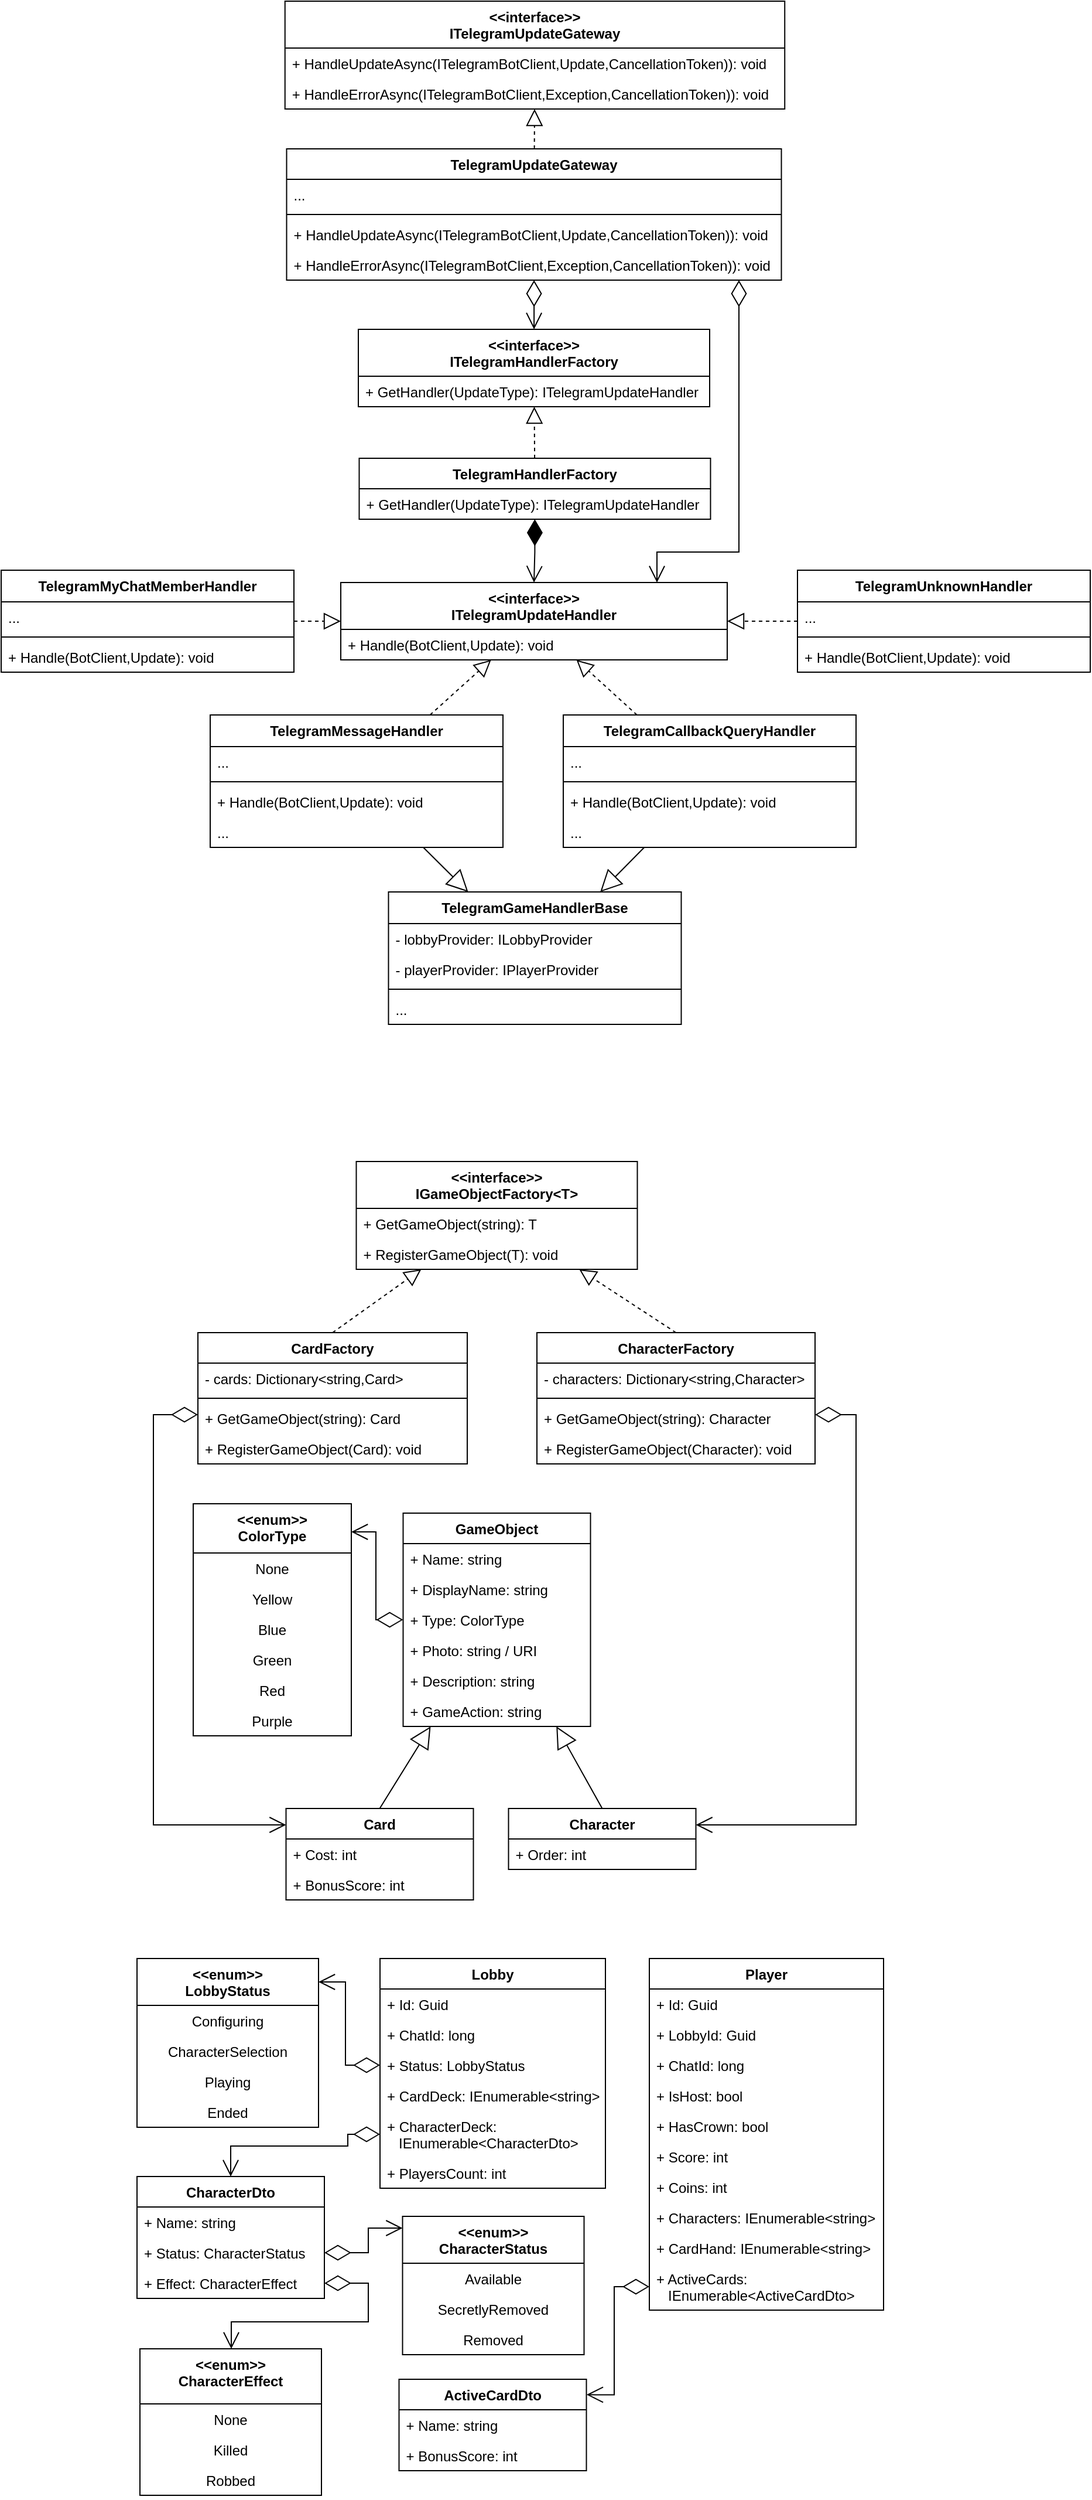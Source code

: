 <mxfile version="16.0.0" type="device"><diagram id="JpxD_rcKWp7z2PnDMBTp" name="Page-1"><mxGraphModel dx="2746" dy="2253" grid="1" gridSize="10" guides="1" tooltips="1" connect="1" arrows="1" fold="1" page="1" pageScale="1" pageWidth="850" pageHeight="1100" math="0" shadow="0"><root><mxCell id="0"/><mxCell id="1" parent="0"/><mxCell id="D_Rorvny7IuKERs86Ul9-80" value="Character" style="swimlane;fontStyle=1;align=center;verticalAlign=top;childLayout=stackLayout;horizontal=1;startSize=26;horizontalStack=0;resizeParent=1;resizeParentMax=0;resizeLast=0;collapsible=1;marginBottom=0;hachureGap=4;pointerEvents=0;" parent="1" vertex="1"><mxGeometry x="423.25" y="472" width="160" height="52" as="geometry"/></mxCell><mxCell id="D_Rorvny7IuKERs86Ul9-84" value="+ Order: int" style="text;strokeColor=none;fillColor=none;align=left;verticalAlign=top;spacingLeft=4;spacingRight=4;overflow=hidden;rotatable=0;points=[[0,0.5],[1,0.5]];portConstraint=eastwest;" parent="D_Rorvny7IuKERs86Ul9-80" vertex="1"><mxGeometry y="26" width="160" height="26" as="geometry"/></mxCell><mxCell id="D_Rorvny7IuKERs86Ul9-99" value="&lt;&lt;enum&gt;&gt;&#10;ColorType" style="swimlane;fontStyle=1;align=center;verticalAlign=top;childLayout=stackLayout;horizontal=1;startSize=42;horizontalStack=0;resizeParent=1;resizeParentMax=0;resizeLast=0;collapsible=1;marginBottom=0;hachureGap=4;pointerEvents=0;labelBackgroundColor=none;fontSize=12;fillColor=none;html=0;" parent="1" vertex="1"><mxGeometry x="154" y="212" width="135" height="198" as="geometry"/></mxCell><mxCell id="D_Rorvny7IuKERs86Ul9-103" value="None" style="text;strokeColor=none;fillColor=none;align=center;verticalAlign=top;spacingLeft=4;spacingRight=4;overflow=hidden;rotatable=0;points=[[0,0.5],[1,0.5]];portConstraint=eastwest;hachureGap=4;pointerEvents=0;labelBackgroundColor=none;fontSize=12;html=0;" parent="D_Rorvny7IuKERs86Ul9-99" vertex="1"><mxGeometry y="42" width="135" height="26" as="geometry"/></mxCell><mxCell id="D_Rorvny7IuKERs86Ul9-104" value="Yellow" style="text;strokeColor=none;fillColor=none;align=center;verticalAlign=top;spacingLeft=4;spacingRight=4;overflow=hidden;rotatable=0;points=[[0,0.5],[1,0.5]];portConstraint=eastwest;hachureGap=4;pointerEvents=0;labelBackgroundColor=none;fontSize=12;html=0;" parent="D_Rorvny7IuKERs86Ul9-99" vertex="1"><mxGeometry y="68" width="135" height="26" as="geometry"/></mxCell><mxCell id="D_Rorvny7IuKERs86Ul9-105" value="Blue" style="text;strokeColor=none;fillColor=none;align=center;verticalAlign=top;spacingLeft=4;spacingRight=4;overflow=hidden;rotatable=0;points=[[0,0.5],[1,0.5]];portConstraint=eastwest;hachureGap=4;pointerEvents=0;labelBackgroundColor=none;fontSize=12;html=0;" parent="D_Rorvny7IuKERs86Ul9-99" vertex="1"><mxGeometry y="94" width="135" height="26" as="geometry"/></mxCell><mxCell id="D_Rorvny7IuKERs86Ul9-106" value="Green" style="text;strokeColor=none;fillColor=none;align=center;verticalAlign=top;spacingLeft=4;spacingRight=4;overflow=hidden;rotatable=0;points=[[0,0.5],[1,0.5]];portConstraint=eastwest;hachureGap=4;pointerEvents=0;labelBackgroundColor=none;fontSize=12;html=0;" parent="D_Rorvny7IuKERs86Ul9-99" vertex="1"><mxGeometry y="120" width="135" height="26" as="geometry"/></mxCell><mxCell id="D_Rorvny7IuKERs86Ul9-107" value="Red" style="text;strokeColor=none;fillColor=none;align=center;verticalAlign=top;spacingLeft=4;spacingRight=4;overflow=hidden;rotatable=0;points=[[0,0.5],[1,0.5]];portConstraint=eastwest;hachureGap=4;pointerEvents=0;labelBackgroundColor=none;fontSize=12;html=0;" parent="D_Rorvny7IuKERs86Ul9-99" vertex="1"><mxGeometry y="146" width="135" height="26" as="geometry"/></mxCell><mxCell id="D_Rorvny7IuKERs86Ul9-108" value="Purple" style="text;strokeColor=none;fillColor=none;align=center;verticalAlign=top;spacingLeft=4;spacingRight=4;overflow=hidden;rotatable=0;points=[[0,0.5],[1,0.5]];portConstraint=eastwest;hachureGap=4;pointerEvents=0;labelBackgroundColor=none;fontSize=12;html=0;" parent="D_Rorvny7IuKERs86Ul9-99" vertex="1"><mxGeometry y="172" width="135" height="26" as="geometry"/></mxCell><mxCell id="D_Rorvny7IuKERs86Ul9-20" value="GameObject" style="swimlane;fontStyle=1;align=center;verticalAlign=top;childLayout=stackLayout;horizontal=1;startSize=26;horizontalStack=0;resizeParent=1;resizeParentMax=0;resizeLast=0;collapsible=1;marginBottom=0;hachureGap=4;pointerEvents=0;" parent="1" vertex="1"><mxGeometry x="333.25" y="220" width="160" height="182" as="geometry"/></mxCell><mxCell id="qL04WNLX8uc5PbZ2iO6--1" value="+ Name: string" style="text;strokeColor=none;fillColor=none;align=left;verticalAlign=top;spacingLeft=4;spacingRight=4;overflow=hidden;rotatable=0;points=[[0,0.5],[1,0.5]];portConstraint=eastwest;" parent="D_Rorvny7IuKERs86Ul9-20" vertex="1"><mxGeometry y="26" width="160" height="26" as="geometry"/></mxCell><mxCell id="D_Rorvny7IuKERs86Ul9-21" value="+ DisplayName: string" style="text;strokeColor=none;fillColor=none;align=left;verticalAlign=top;spacingLeft=4;spacingRight=4;overflow=hidden;rotatable=0;points=[[0,0.5],[1,0.5]];portConstraint=eastwest;" parent="D_Rorvny7IuKERs86Ul9-20" vertex="1"><mxGeometry y="52" width="160" height="26" as="geometry"/></mxCell><mxCell id="D_Rorvny7IuKERs86Ul9-66" value="+ Type: ColorType" style="text;strokeColor=none;fillColor=none;align=left;verticalAlign=top;spacingLeft=4;spacingRight=4;overflow=hidden;rotatable=0;points=[[0,0.5],[1,0.5]];portConstraint=eastwest;" parent="D_Rorvny7IuKERs86Ul9-20" vertex="1"><mxGeometry y="78" width="160" height="26" as="geometry"/></mxCell><mxCell id="D_Rorvny7IuKERs86Ul9-67" value="+ Photo: string / URI" style="text;strokeColor=none;fillColor=none;align=left;verticalAlign=top;spacingLeft=4;spacingRight=4;overflow=hidden;rotatable=0;points=[[0,0.5],[1,0.5]];portConstraint=eastwest;" parent="D_Rorvny7IuKERs86Ul9-20" vertex="1"><mxGeometry y="104" width="160" height="26" as="geometry"/></mxCell><mxCell id="D_Rorvny7IuKERs86Ul9-78" value="+ Description: string" style="text;strokeColor=none;fillColor=none;align=left;verticalAlign=top;spacingLeft=4;spacingRight=4;overflow=hidden;rotatable=0;points=[[0,0.5],[1,0.5]];portConstraint=eastwest;" parent="D_Rorvny7IuKERs86Ul9-20" vertex="1"><mxGeometry y="130" width="160" height="26" as="geometry"/></mxCell><mxCell id="D_Rorvny7IuKERs86Ul9-76" value="+ GameAction: string" style="text;strokeColor=none;fillColor=none;align=left;verticalAlign=top;spacingLeft=4;spacingRight=4;overflow=hidden;rotatable=0;points=[[0,0.5],[1,0.5]];portConstraint=eastwest;" parent="D_Rorvny7IuKERs86Ul9-20" vertex="1"><mxGeometry y="156" width="160" height="26" as="geometry"/></mxCell><mxCell id="qL04WNLX8uc5PbZ2iO6--12" value="ActiveCardDto" style="swimlane;fontStyle=1;align=center;verticalAlign=top;childLayout=stackLayout;horizontal=1;startSize=26;horizontalStack=0;resizeParent=1;resizeParentMax=0;resizeLast=0;collapsible=1;marginBottom=0;" parent="1" vertex="1"><mxGeometry x="329.75" y="959" width="160" height="78" as="geometry"/></mxCell><mxCell id="qL04WNLX8uc5PbZ2iO6--13" value="+ Name: string" style="text;strokeColor=none;fillColor=none;align=left;verticalAlign=top;spacingLeft=4;spacingRight=4;overflow=hidden;rotatable=0;points=[[0,0.5],[1,0.5]];portConstraint=eastwest;" parent="qL04WNLX8uc5PbZ2iO6--12" vertex="1"><mxGeometry y="26" width="160" height="26" as="geometry"/></mxCell><mxCell id="qL04WNLX8uc5PbZ2iO6--19" value="+ BonusScore: int" style="text;strokeColor=none;fillColor=none;align=left;verticalAlign=top;spacingLeft=4;spacingRight=4;overflow=hidden;rotatable=0;points=[[0,0.5],[1,0.5]];portConstraint=eastwest;" parent="qL04WNLX8uc5PbZ2iO6--12" vertex="1"><mxGeometry y="52" width="160" height="26" as="geometry"/></mxCell><mxCell id="qL04WNLX8uc5PbZ2iO6--20" value="CharacterDto" style="swimlane;fontStyle=1;align=center;verticalAlign=top;childLayout=stackLayout;horizontal=1;startSize=26;horizontalStack=0;resizeParent=1;resizeParentMax=0;resizeLast=0;collapsible=1;marginBottom=0;" parent="1" vertex="1"><mxGeometry x="106" y="786" width="160" height="104" as="geometry"/></mxCell><mxCell id="qL04WNLX8uc5PbZ2iO6--21" value="+ Name: string" style="text;strokeColor=none;fillColor=none;align=left;verticalAlign=top;spacingLeft=4;spacingRight=4;overflow=hidden;rotatable=0;points=[[0,0.5],[1,0.5]];portConstraint=eastwest;" parent="qL04WNLX8uc5PbZ2iO6--20" vertex="1"><mxGeometry y="26" width="160" height="26" as="geometry"/></mxCell><mxCell id="qL04WNLX8uc5PbZ2iO6--22" value="+ Status: CharacterStatus" style="text;strokeColor=none;fillColor=none;align=left;verticalAlign=top;spacingLeft=4;spacingRight=4;overflow=hidden;rotatable=0;points=[[0,0.5],[1,0.5]];portConstraint=eastwest;" parent="qL04WNLX8uc5PbZ2iO6--20" vertex="1"><mxGeometry y="52" width="160" height="26" as="geometry"/></mxCell><mxCell id="qL04WNLX8uc5PbZ2iO6--31" value="+ Effect: CharacterEffect" style="text;strokeColor=none;fillColor=none;align=left;verticalAlign=top;spacingLeft=4;spacingRight=4;overflow=hidden;rotatable=0;points=[[0,0.5],[1,0.5]];portConstraint=eastwest;" parent="qL04WNLX8uc5PbZ2iO6--20" vertex="1"><mxGeometry y="78" width="160" height="26" as="geometry"/></mxCell><mxCell id="qL04WNLX8uc5PbZ2iO6--23" value="&lt;&lt;enum&gt;&gt;&#10;CharacterStatus" style="swimlane;fontStyle=1;align=center;verticalAlign=top;childLayout=stackLayout;horizontal=1;startSize=40;horizontalStack=0;resizeParent=1;resizeParentMax=0;resizeLast=0;collapsible=1;marginBottom=0;hachureGap=4;pointerEvents=0;labelBackgroundColor=none;fontSize=12;fillColor=none;html=0;" parent="1" vertex="1"><mxGeometry x="332.75" y="820" width="155" height="118" as="geometry"/></mxCell><mxCell id="qL04WNLX8uc5PbZ2iO6--24" value="Available" style="text;strokeColor=none;fillColor=none;align=center;verticalAlign=top;spacingLeft=4;spacingRight=4;overflow=hidden;rotatable=0;points=[[0,0.5],[1,0.5]];portConstraint=eastwest;hachureGap=4;pointerEvents=0;labelBackgroundColor=none;fontSize=12;html=0;" parent="qL04WNLX8uc5PbZ2iO6--23" vertex="1"><mxGeometry y="40" width="155" height="26" as="geometry"/></mxCell><mxCell id="qL04WNLX8uc5PbZ2iO6--25" value="SecretlyRemoved" style="text;strokeColor=none;fillColor=none;align=center;verticalAlign=top;spacingLeft=4;spacingRight=4;overflow=hidden;rotatable=0;points=[[0,0.5],[1,0.5]];portConstraint=eastwest;hachureGap=4;pointerEvents=0;labelBackgroundColor=none;fontSize=12;html=0;" parent="qL04WNLX8uc5PbZ2iO6--23" vertex="1"><mxGeometry y="66" width="155" height="26" as="geometry"/></mxCell><mxCell id="qL04WNLX8uc5PbZ2iO6--27" value="Removed" style="text;strokeColor=none;fillColor=none;align=center;verticalAlign=top;spacingLeft=4;spacingRight=4;overflow=hidden;rotatable=0;points=[[0,0.5],[1,0.5]];portConstraint=eastwest;hachureGap=4;pointerEvents=0;labelBackgroundColor=none;fontSize=12;html=0;" parent="qL04WNLX8uc5PbZ2iO6--23" vertex="1"><mxGeometry y="92" width="155" height="26" as="geometry"/></mxCell><mxCell id="qL04WNLX8uc5PbZ2iO6--32" value="&lt;&lt;enum&gt;&gt;&#10;CharacterEffect" style="swimlane;fontStyle=1;align=center;verticalAlign=top;childLayout=stackLayout;horizontal=1;startSize=47;horizontalStack=0;resizeParent=1;resizeParentMax=0;resizeLast=0;collapsible=1;marginBottom=0;hachureGap=4;pointerEvents=0;labelBackgroundColor=none;fontSize=12;fillColor=none;html=0;" parent="1" vertex="1"><mxGeometry x="108.5" y="933" width="155" height="125" as="geometry"/></mxCell><mxCell id="qL04WNLX8uc5PbZ2iO6--33" value="None" style="text;strokeColor=none;fillColor=none;align=center;verticalAlign=top;spacingLeft=4;spacingRight=4;overflow=hidden;rotatable=0;points=[[0,0.5],[1,0.5]];portConstraint=eastwest;hachureGap=4;pointerEvents=0;labelBackgroundColor=none;fontSize=12;html=0;" parent="qL04WNLX8uc5PbZ2iO6--32" vertex="1"><mxGeometry y="47" width="155" height="26" as="geometry"/></mxCell><mxCell id="qL04WNLX8uc5PbZ2iO6--34" value="Killed" style="text;strokeColor=none;fillColor=none;align=center;verticalAlign=top;spacingLeft=4;spacingRight=4;overflow=hidden;rotatable=0;points=[[0,0.5],[1,0.5]];portConstraint=eastwest;hachureGap=4;pointerEvents=0;labelBackgroundColor=none;fontSize=12;html=0;" parent="qL04WNLX8uc5PbZ2iO6--32" vertex="1"><mxGeometry y="73" width="155" height="26" as="geometry"/></mxCell><mxCell id="qL04WNLX8uc5PbZ2iO6--35" value="Robbed" style="text;strokeColor=none;fillColor=none;align=center;verticalAlign=top;spacingLeft=4;spacingRight=4;overflow=hidden;rotatable=0;points=[[0,0.5],[1,0.5]];portConstraint=eastwest;hachureGap=4;pointerEvents=0;labelBackgroundColor=none;fontSize=12;html=0;" parent="qL04WNLX8uc5PbZ2iO6--32" vertex="1"><mxGeometry y="99" width="155" height="26" as="geometry"/></mxCell><mxCell id="JwMIDCIZPWs3Rp86bxDU-1" value="" style="edgeStyle=orthogonalEdgeStyle;rounded=0;orthogonalLoop=1;jettySize=auto;html=1;startArrow=diamondThin;startFill=0;endSize=12;startSize=20;exitX=0;exitY=0.5;exitDx=0;exitDy=0;endArrow=open;endFill=0;" parent="1" source="D_Rorvny7IuKERs86Ul9-66" target="D_Rorvny7IuKERs86Ul9-99" edge="1"><mxGeometry relative="1" as="geometry"><Array as="points"><mxPoint x="310" y="311"/><mxPoint x="310" y="236"/></Array></mxGeometry></mxCell><mxCell id="JwMIDCIZPWs3Rp86bxDU-6" value="" style="edgeStyle=orthogonalEdgeStyle;rounded=0;orthogonalLoop=1;jettySize=auto;html=1;startArrow=diamondThin;startFill=0;endArrow=open;endFill=0;startSize=20;endSize=12;exitX=1;exitY=0.5;exitDx=0;exitDy=0;" parent="1" source="qL04WNLX8uc5PbZ2iO6--22" target="qL04WNLX8uc5PbZ2iO6--23" edge="1"><mxGeometry relative="1" as="geometry"><Array as="points"><mxPoint x="303.5" y="851"/><mxPoint x="303.5" y="830"/></Array></mxGeometry></mxCell><mxCell id="JwMIDCIZPWs3Rp86bxDU-7" value="" style="edgeStyle=orthogonalEdgeStyle;rounded=0;orthogonalLoop=1;jettySize=auto;html=1;startArrow=diamondThin;startFill=0;endArrow=open;endFill=0;startSize=20;endSize=12;exitX=1;exitY=0.5;exitDx=0;exitDy=0;" parent="1" source="qL04WNLX8uc5PbZ2iO6--31" target="qL04WNLX8uc5PbZ2iO6--32" edge="1"><mxGeometry relative="1" as="geometry"><Array as="points"><mxPoint x="303.5" y="877"/><mxPoint x="303.5" y="910"/><mxPoint x="186.5" y="910"/></Array></mxGeometry></mxCell><mxCell id="jt9EQv-HASIAG025OW-8-1" value="&lt;&lt;enum&gt;&gt;&#10;LobbyStatus" style="swimlane;fontStyle=1;align=center;verticalAlign=top;childLayout=stackLayout;horizontal=1;startSize=40;horizontalStack=0;resizeParent=1;resizeParentMax=0;resizeLast=0;collapsible=1;marginBottom=0;hachureGap=4;pointerEvents=0;labelBackgroundColor=none;fontSize=12;fillColor=none;html=0;" parent="1" vertex="1"><mxGeometry x="106" y="600" width="155" height="144" as="geometry"/></mxCell><mxCell id="jt9EQv-HASIAG025OW-8-2" value="Configuring" style="text;strokeColor=none;fillColor=none;align=center;verticalAlign=top;spacingLeft=4;spacingRight=4;overflow=hidden;rotatable=0;points=[[0,0.5],[1,0.5]];portConstraint=eastwest;hachureGap=4;pointerEvents=0;labelBackgroundColor=none;fontSize=12;html=0;" parent="jt9EQv-HASIAG025OW-8-1" vertex="1"><mxGeometry y="40" width="155" height="26" as="geometry"/></mxCell><mxCell id="jt9EQv-HASIAG025OW-8-3" value="CharacterSelection" style="text;strokeColor=none;fillColor=none;align=center;verticalAlign=top;spacingLeft=4;spacingRight=4;overflow=hidden;rotatable=0;points=[[0,0.5],[1,0.5]];portConstraint=eastwest;hachureGap=4;pointerEvents=0;labelBackgroundColor=none;fontSize=12;html=0;" parent="jt9EQv-HASIAG025OW-8-1" vertex="1"><mxGeometry y="66" width="155" height="26" as="geometry"/></mxCell><mxCell id="jt9EQv-HASIAG025OW-8-4" value="Playing" style="text;strokeColor=none;fillColor=none;align=center;verticalAlign=top;spacingLeft=4;spacingRight=4;overflow=hidden;rotatable=0;points=[[0,0.5],[1,0.5]];portConstraint=eastwest;hachureGap=4;pointerEvents=0;labelBackgroundColor=none;fontSize=12;html=0;" parent="jt9EQv-HASIAG025OW-8-1" vertex="1"><mxGeometry y="92" width="155" height="26" as="geometry"/></mxCell><mxCell id="jt9EQv-HASIAG025OW-8-5" value="Ended" style="text;strokeColor=none;fillColor=none;align=center;verticalAlign=top;spacingLeft=4;spacingRight=4;overflow=hidden;rotatable=0;points=[[0,0.5],[1,0.5]];portConstraint=eastwest;hachureGap=4;pointerEvents=0;labelBackgroundColor=none;fontSize=12;html=0;" parent="jt9EQv-HASIAG025OW-8-1" vertex="1"><mxGeometry y="118" width="155" height="26" as="geometry"/></mxCell><mxCell id="jt9EQv-HASIAG025OW-8-26" value="Lobby" style="swimlane;fontStyle=1;align=center;verticalAlign=top;childLayout=stackLayout;horizontal=1;startSize=26;horizontalStack=0;resizeParent=1;resizeParentMax=0;resizeLast=0;collapsible=1;marginBottom=0;" parent="1" vertex="1"><mxGeometry x="313.5" y="600" width="192.5" height="196" as="geometry"/></mxCell><mxCell id="jt9EQv-HASIAG025OW-8-27" value="+ Id: Guid" style="text;strokeColor=none;fillColor=none;align=left;verticalAlign=top;spacingLeft=4;spacingRight=4;overflow=hidden;rotatable=0;points=[[0,0.5],[1,0.5]];portConstraint=eastwest;" parent="jt9EQv-HASIAG025OW-8-26" vertex="1"><mxGeometry y="26" width="192.5" height="26" as="geometry"/></mxCell><mxCell id="jt9EQv-HASIAG025OW-8-28" value="+ ChatId: long" style="text;strokeColor=none;fillColor=none;align=left;verticalAlign=top;spacingLeft=4;spacingRight=4;overflow=hidden;rotatable=0;points=[[0,0.5],[1,0.5]];portConstraint=eastwest;" parent="jt9EQv-HASIAG025OW-8-26" vertex="1"><mxGeometry y="52" width="192.5" height="26" as="geometry"/></mxCell><mxCell id="jt9EQv-HASIAG025OW-8-29" value="+ Status: LobbyStatus" style="text;strokeColor=none;fillColor=none;align=left;verticalAlign=top;spacingLeft=4;spacingRight=4;overflow=hidden;rotatable=0;points=[[0,0.5],[1,0.5]];portConstraint=eastwest;" parent="jt9EQv-HASIAG025OW-8-26" vertex="1"><mxGeometry y="78" width="192.5" height="26" as="geometry"/></mxCell><mxCell id="jt9EQv-HASIAG025OW-8-30" value="+ CardDeck: IEnumerable&lt;string&gt;" style="text;strokeColor=none;fillColor=none;align=left;verticalAlign=top;spacingLeft=4;spacingRight=4;overflow=hidden;rotatable=0;points=[[0,0.5],[1,0.5]];portConstraint=eastwest;" parent="jt9EQv-HASIAG025OW-8-26" vertex="1"><mxGeometry y="104" width="192.5" height="26" as="geometry"/></mxCell><mxCell id="jt9EQv-HASIAG025OW-8-31" value="+ CharacterDeck: &#10;   IEnumerable&lt;CharacterDto&gt;" style="text;strokeColor=none;fillColor=none;align=left;verticalAlign=top;spacingLeft=4;spacingRight=4;overflow=hidden;rotatable=0;points=[[0,0.5],[1,0.5]];portConstraint=eastwest;" parent="jt9EQv-HASIAG025OW-8-26" vertex="1"><mxGeometry y="130" width="192.5" height="40" as="geometry"/></mxCell><mxCell id="mfCEzpXwFXqqiq4qKZ5c-1" value="+ PlayersCount: int" style="text;strokeColor=none;fillColor=none;align=left;verticalAlign=top;spacingLeft=4;spacingRight=4;overflow=hidden;rotatable=0;points=[[0,0.5],[1,0.5]];portConstraint=eastwest;" parent="jt9EQv-HASIAG025OW-8-26" vertex="1"><mxGeometry y="170" width="192.5" height="26" as="geometry"/></mxCell><mxCell id="jt9EQv-HASIAG025OW-8-32" value="" style="edgeStyle=orthogonalEdgeStyle;rounded=0;orthogonalLoop=1;jettySize=auto;html=1;startArrow=diamondThin;startFill=0;endArrow=open;endFill=0;startSize=20;endSize=12;exitX=0;exitY=0.5;exitDx=0;exitDy=0;" parent="1" source="jt9EQv-HASIAG025OW-8-29" target="jt9EQv-HASIAG025OW-8-1" edge="1"><mxGeometry relative="1" as="geometry"><Array as="points"><mxPoint x="284" y="691"/><mxPoint x="284" y="620"/></Array><mxPoint x="483.5" y="550" as="sourcePoint"/><mxPoint x="276" y="600" as="targetPoint"/></mxGeometry></mxCell><mxCell id="jt9EQv-HASIAG025OW-8-33" value="Player" style="swimlane;fontStyle=1;align=center;verticalAlign=top;childLayout=stackLayout;horizontal=1;startSize=26;horizontalStack=0;resizeParent=1;resizeParentMax=0;resizeLast=0;collapsible=1;marginBottom=0;" parent="1" vertex="1"><mxGeometry x="543.5" y="600" width="200" height="300" as="geometry"/></mxCell><mxCell id="jt9EQv-HASIAG025OW-8-34" value="+ Id: Guid" style="text;strokeColor=none;fillColor=none;align=left;verticalAlign=top;spacingLeft=4;spacingRight=4;overflow=hidden;rotatable=0;points=[[0,0.5],[1,0.5]];portConstraint=eastwest;" parent="jt9EQv-HASIAG025OW-8-33" vertex="1"><mxGeometry y="26" width="200" height="26" as="geometry"/></mxCell><mxCell id="jt9EQv-HASIAG025OW-8-36" value="+ LobbyId: Guid " style="text;strokeColor=none;fillColor=none;align=left;verticalAlign=top;spacingLeft=4;spacingRight=4;overflow=hidden;rotatable=0;points=[[0,0.5],[1,0.5]];portConstraint=eastwest;" parent="jt9EQv-HASIAG025OW-8-33" vertex="1"><mxGeometry y="52" width="200" height="26" as="geometry"/></mxCell><mxCell id="jt9EQv-HASIAG025OW-8-35" value="+ ChatId: long" style="text;strokeColor=none;fillColor=none;align=left;verticalAlign=top;spacingLeft=4;spacingRight=4;overflow=hidden;rotatable=0;points=[[0,0.5],[1,0.5]];portConstraint=eastwest;" parent="jt9EQv-HASIAG025OW-8-33" vertex="1"><mxGeometry y="78" width="200" height="26" as="geometry"/></mxCell><mxCell id="jt9EQv-HASIAG025OW-8-39" value="+ IsHost: bool" style="text;strokeColor=none;fillColor=none;align=left;verticalAlign=top;spacingLeft=4;spacingRight=4;overflow=hidden;rotatable=0;points=[[0,0.5],[1,0.5]];portConstraint=eastwest;" parent="jt9EQv-HASIAG025OW-8-33" vertex="1"><mxGeometry y="104" width="200" height="26" as="geometry"/></mxCell><mxCell id="jt9EQv-HASIAG025OW-8-40" value="+ HasCrown: bool" style="text;strokeColor=none;fillColor=none;align=left;verticalAlign=top;spacingLeft=4;spacingRight=4;overflow=hidden;rotatable=0;points=[[0,0.5],[1,0.5]];portConstraint=eastwest;" parent="jt9EQv-HASIAG025OW-8-33" vertex="1"><mxGeometry y="130" width="200" height="26" as="geometry"/></mxCell><mxCell id="jt9EQv-HASIAG025OW-8-41" value="+ Score: int" style="text;strokeColor=none;fillColor=none;align=left;verticalAlign=top;spacingLeft=4;spacingRight=4;overflow=hidden;rotatable=0;points=[[0,0.5],[1,0.5]];portConstraint=eastwest;" parent="jt9EQv-HASIAG025OW-8-33" vertex="1"><mxGeometry y="156" width="200" height="26" as="geometry"/></mxCell><mxCell id="jt9EQv-HASIAG025OW-8-43" value="+ Coins: int" style="text;strokeColor=none;fillColor=none;align=left;verticalAlign=top;spacingLeft=4;spacingRight=4;overflow=hidden;rotatable=0;points=[[0,0.5],[1,0.5]];portConstraint=eastwest;" parent="jt9EQv-HASIAG025OW-8-33" vertex="1"><mxGeometry y="182" width="200" height="26" as="geometry"/></mxCell><mxCell id="jt9EQv-HASIAG025OW-8-37" value="+ Characters: IEnumerable&lt;string&gt;" style="text;strokeColor=none;fillColor=none;align=left;verticalAlign=top;spacingLeft=4;spacingRight=4;overflow=hidden;rotatable=0;points=[[0,0.5],[1,0.5]];portConstraint=eastwest;" parent="jt9EQv-HASIAG025OW-8-33" vertex="1"><mxGeometry y="208" width="200" height="26" as="geometry"/></mxCell><mxCell id="jt9EQv-HASIAG025OW-8-38" value="+ CardHand: IEnumerable&lt;string&gt;" style="text;strokeColor=none;fillColor=none;align=left;verticalAlign=top;spacingLeft=4;spacingRight=4;overflow=hidden;rotatable=0;points=[[0,0.5],[1,0.5]];portConstraint=eastwest;" parent="jt9EQv-HASIAG025OW-8-33" vertex="1"><mxGeometry y="234" width="200" height="26" as="geometry"/></mxCell><mxCell id="jt9EQv-HASIAG025OW-8-44" value="+ ActiveCards: &#10;   IEnumerable&lt;ActiveCardDto&gt;" style="text;strokeColor=none;fillColor=none;align=left;verticalAlign=top;spacingLeft=4;spacingRight=4;overflow=hidden;rotatable=0;points=[[0,0.5],[1,0.5]];portConstraint=eastwest;" parent="jt9EQv-HASIAG025OW-8-33" vertex="1"><mxGeometry y="260" width="200" height="40" as="geometry"/></mxCell><mxCell id="jt9EQv-HASIAG025OW-8-45" value="" style="edgeStyle=orthogonalEdgeStyle;rounded=0;orthogonalLoop=1;jettySize=auto;html=1;startArrow=diamondThin;startFill=0;endArrow=open;endFill=0;startSize=20;endSize=12;exitX=0;exitY=0.5;exitDx=0;exitDy=0;" parent="1" source="jt9EQv-HASIAG025OW-8-31" target="qL04WNLX8uc5PbZ2iO6--20" edge="1"><mxGeometry relative="1" as="geometry"><Array as="points"><mxPoint x="286" y="750"/><mxPoint x="286" y="760"/><mxPoint x="186" y="760"/></Array><mxPoint x="323.5" y="701" as="sourcePoint"/><mxPoint x="271" y="640" as="targetPoint"/></mxGeometry></mxCell><mxCell id="jt9EQv-HASIAG025OW-8-46" value="" style="edgeStyle=orthogonalEdgeStyle;rounded=0;orthogonalLoop=1;jettySize=auto;html=1;startArrow=diamondThin;startFill=0;endArrow=open;endFill=0;startSize=20;endSize=12;exitX=0;exitY=0.5;exitDx=0;exitDy=0;entryX=1.001;entryY=0.169;entryDx=0;entryDy=0;entryPerimeter=0;" parent="1" source="jt9EQv-HASIAG025OW-8-44" target="qL04WNLX8uc5PbZ2iO6--12" edge="1"><mxGeometry relative="1" as="geometry"><Array as="points"><mxPoint x="513.5" y="880"/><mxPoint x="513.5" y="972"/></Array><mxPoint x="276" y="861" as="sourcePoint"/><mxPoint x="523.5" y="910" as="targetPoint"/></mxGeometry></mxCell><mxCell id="pn9UyVHIatEwme0qEgxK-1" value="TelegramHandlerFactory" style="swimlane;fontStyle=1;align=center;verticalAlign=top;childLayout=stackLayout;horizontal=1;startSize=26;horizontalStack=0;resizeParent=1;resizeParentMax=0;resizeLast=0;collapsible=1;marginBottom=0;hachureGap=4;pointerEvents=0;" parent="1" vertex="1"><mxGeometry x="295.74" y="-680" width="300" height="52" as="geometry"/></mxCell><mxCell id="pn9UyVHIatEwme0qEgxK-2" value="+ GetHandler(UpdateType): ITelegramUpdateHandler" style="text;strokeColor=none;fillColor=none;align=left;verticalAlign=top;spacingLeft=4;spacingRight=4;overflow=hidden;rotatable=0;points=[[0,0.5],[1,0.5]];portConstraint=eastwest;" parent="pn9UyVHIatEwme0qEgxK-1" vertex="1"><mxGeometry y="26" width="300" height="26" as="geometry"/></mxCell><mxCell id="pn9UyVHIatEwme0qEgxK-10" value="&lt;&lt;interface&gt;&gt;&#10;ITelegramHandlerFactory" style="swimlane;fontStyle=1;align=center;verticalAlign=top;childLayout=stackLayout;horizontal=1;startSize=40;horizontalStack=0;resizeParent=1;resizeParentMax=0;resizeLast=0;collapsible=1;marginBottom=0;hachureGap=4;pointerEvents=0;" parent="1" vertex="1"><mxGeometry x="295" y="-790" width="300" height="66" as="geometry"/></mxCell><mxCell id="pn9UyVHIatEwme0qEgxK-11" value="+ GetHandler(UpdateType): ITelegramUpdateHandler" style="text;strokeColor=none;fillColor=none;align=left;verticalAlign=top;spacingLeft=4;spacingRight=4;overflow=hidden;rotatable=0;points=[[0,0.5],[1,0.5]];portConstraint=eastwest;" parent="pn9UyVHIatEwme0qEgxK-10" vertex="1"><mxGeometry y="40" width="300" height="26" as="geometry"/></mxCell><mxCell id="pn9UyVHIatEwme0qEgxK-12" value="" style="endArrow=block;dashed=1;endFill=0;endSize=12;html=1;rounded=0;" parent="1" source="pn9UyVHIatEwme0qEgxK-1" target="pn9UyVHIatEwme0qEgxK-10" edge="1"><mxGeometry width="160" relative="1" as="geometry"><mxPoint x="397.5" y="-498" as="sourcePoint"/><mxPoint x="677.5" y="-408" as="targetPoint"/></mxGeometry></mxCell><mxCell id="pn9UyVHIatEwme0qEgxK-13" value="&lt;&lt;interface&gt;&gt;&#10;ITelegramUpdateHandler" style="swimlane;fontStyle=1;align=center;verticalAlign=top;childLayout=stackLayout;horizontal=1;startSize=40;horizontalStack=0;resizeParent=1;resizeParentMax=0;resizeLast=0;collapsible=1;marginBottom=0;hachureGap=4;pointerEvents=0;" parent="1" vertex="1"><mxGeometry x="280" y="-574" width="330" height="66" as="geometry"/></mxCell><mxCell id="pn9UyVHIatEwme0qEgxK-14" value="+ Handle(BotClient,Update): void" style="text;strokeColor=none;fillColor=none;align=left;verticalAlign=top;spacingLeft=4;spacingRight=4;overflow=hidden;rotatable=0;points=[[0,0.5],[1,0.5]];portConstraint=eastwest;" parent="pn9UyVHIatEwme0qEgxK-13" vertex="1"><mxGeometry y="40" width="330" height="26" as="geometry"/></mxCell><mxCell id="pn9UyVHIatEwme0qEgxK-16" value="TelegramMyChatMemberHandler" style="swimlane;fontStyle=1;align=center;verticalAlign=top;childLayout=stackLayout;horizontal=1;startSize=27;horizontalStack=0;resizeParent=1;resizeParentMax=0;resizeLast=0;collapsible=1;marginBottom=0;hachureGap=4;pointerEvents=0;" parent="1" vertex="1"><mxGeometry x="-10" y="-584.5" width="250" height="87" as="geometry"/></mxCell><mxCell id="V097aE8Z-Db_JoRWa-Zs-7" value="..." style="text;strokeColor=none;fillColor=none;align=left;verticalAlign=top;spacingLeft=4;spacingRight=4;overflow=hidden;rotatable=0;points=[[0,0.5],[1,0.5]];portConstraint=eastwest;" parent="pn9UyVHIatEwme0qEgxK-16" vertex="1"><mxGeometry y="27" width="250" height="26" as="geometry"/></mxCell><mxCell id="pn9UyVHIatEwme0qEgxK-28" value="" style="line;strokeWidth=1;fillColor=none;align=left;verticalAlign=middle;spacingTop=-1;spacingLeft=3;spacingRight=3;rotatable=0;labelPosition=right;points=[];portConstraint=eastwest;hachureGap=4;pointerEvents=0;labelBackgroundColor=none;fontSize=12;html=0;" parent="pn9UyVHIatEwme0qEgxK-16" vertex="1"><mxGeometry y="53" width="250" height="8" as="geometry"/></mxCell><mxCell id="pn9UyVHIatEwme0qEgxK-17" value="+ Handle(BotClient,Update): void" style="text;strokeColor=none;fillColor=none;align=left;verticalAlign=top;spacingLeft=4;spacingRight=4;overflow=hidden;rotatable=0;points=[[0,0.5],[1,0.5]];portConstraint=eastwest;" parent="pn9UyVHIatEwme0qEgxK-16" vertex="1"><mxGeometry y="61" width="250" height="26" as="geometry"/></mxCell><mxCell id="pn9UyVHIatEwme0qEgxK-32" value="" style="endArrow=block;dashed=1;endFill=0;endSize=12;html=1;rounded=0;" parent="1" source="pn9UyVHIatEwme0qEgxK-16" target="pn9UyVHIatEwme0qEgxK-13" edge="1"><mxGeometry width="160" relative="1" as="geometry"><mxPoint x="635" y="-268" as="sourcePoint"/><mxPoint x="635" y="-312.0" as="targetPoint"/></mxGeometry></mxCell><mxCell id="pn9UyVHIatEwme0qEgxK-33" value="" style="endArrow=open;html=1;endSize=12;startArrow=diamondThin;startSize=20;startFill=1;edgeStyle=orthogonalEdgeStyle;align=left;verticalAlign=bottom;rounded=0;endFill=0;" parent="1" source="pn9UyVHIatEwme0qEgxK-1" target="pn9UyVHIatEwme0qEgxK-13" edge="1"><mxGeometry x="-1" y="20" relative="1" as="geometry"><mxPoint x="485.75" y="-138" as="sourcePoint"/><mxPoint x="448" y="-558" as="targetPoint"/><Array as="points"><mxPoint x="445" y="-600"/><mxPoint x="445" y="-600"/></Array><mxPoint as="offset"/></mxGeometry></mxCell><mxCell id="pn9UyVHIatEwme0qEgxK-39" value="Card" style="swimlane;fontStyle=1;align=center;verticalAlign=top;childLayout=stackLayout;horizontal=1;startSize=26;horizontalStack=0;resizeParent=1;resizeParentMax=0;resizeLast=0;collapsible=1;marginBottom=0;hachureGap=4;pointerEvents=0;" parent="1" vertex="1"><mxGeometry x="233.25" y="472" width="160" height="78" as="geometry"/></mxCell><mxCell id="pn9UyVHIatEwme0qEgxK-44" value="+ Cost: int" style="text;strokeColor=none;fillColor=none;align=left;verticalAlign=top;spacingLeft=4;spacingRight=4;overflow=hidden;rotatable=0;points=[[0,0.5],[1,0.5]];portConstraint=eastwest;" parent="pn9UyVHIatEwme0qEgxK-39" vertex="1"><mxGeometry y="26" width="160" height="26" as="geometry"/></mxCell><mxCell id="pn9UyVHIatEwme0qEgxK-45" value="+ BonusScore: int" style="text;strokeColor=none;fillColor=none;align=left;verticalAlign=top;spacingLeft=4;spacingRight=4;overflow=hidden;rotatable=0;points=[[0,0.5],[1,0.5]];portConstraint=eastwest;" parent="pn9UyVHIatEwme0qEgxK-39" vertex="1"><mxGeometry y="52" width="160" height="26" as="geometry"/></mxCell><mxCell id="pn9UyVHIatEwme0qEgxK-50" value="" style="endArrow=block;endSize=16;endFill=0;html=1;rounded=0;exitX=0.5;exitY=0;exitDx=0;exitDy=0;" parent="1" source="D_Rorvny7IuKERs86Ul9-80" target="D_Rorvny7IuKERs86Ul9-20" edge="1"><mxGeometry x="-0.264" y="-13" width="160" relative="1" as="geometry"><mxPoint x="483.25" y="366" as="sourcePoint"/><mxPoint x="643.25" y="366" as="targetPoint"/><mxPoint as="offset"/></mxGeometry></mxCell><mxCell id="pn9UyVHIatEwme0qEgxK-51" value="" style="endArrow=block;endSize=16;endFill=0;html=1;rounded=0;exitX=0.5;exitY=0;exitDx=0;exitDy=0;" parent="1" source="pn9UyVHIatEwme0qEgxK-39" target="D_Rorvny7IuKERs86Ul9-20" edge="1"><mxGeometry width="160" relative="1" as="geometry"><mxPoint x="303.25" y="486" as="sourcePoint"/><mxPoint x="387.924" y="316" as="targetPoint"/></mxGeometry></mxCell><mxCell id="pn9UyVHIatEwme0qEgxK-53" value="&lt;&lt;interface&gt;&gt;&#10;IGameObjectFactory&lt;T&gt;" style="swimlane;fontStyle=1;align=center;verticalAlign=top;childLayout=stackLayout;horizontal=1;startSize=40;horizontalStack=0;resizeParent=1;resizeParentMax=0;resizeLast=0;collapsible=1;marginBottom=0;hachureGap=4;pointerEvents=0;" parent="1" vertex="1"><mxGeometry x="293.25" y="-80" width="240" height="92" as="geometry"/></mxCell><mxCell id="pn9UyVHIatEwme0qEgxK-54" value="+ GetGameObject(string): T" style="text;strokeColor=none;fillColor=none;align=left;verticalAlign=top;spacingLeft=4;spacingRight=4;overflow=hidden;rotatable=0;points=[[0,0.5],[1,0.5]];portConstraint=eastwest;" parent="pn9UyVHIatEwme0qEgxK-53" vertex="1"><mxGeometry y="40" width="240" height="26" as="geometry"/></mxCell><mxCell id="pn9UyVHIatEwme0qEgxK-55" value="+ RegisterGameObject(T): void" style="text;strokeColor=none;fillColor=none;align=left;verticalAlign=top;spacingLeft=4;spacingRight=4;overflow=hidden;rotatable=0;points=[[0,0.5],[1,0.5]];portConstraint=eastwest;" parent="pn9UyVHIatEwme0qEgxK-53" vertex="1"><mxGeometry y="66" width="240" height="26" as="geometry"/></mxCell><mxCell id="pn9UyVHIatEwme0qEgxK-56" value="CardFactory" style="swimlane;fontStyle=1;align=center;verticalAlign=top;childLayout=stackLayout;horizontal=1;startSize=26;horizontalStack=0;resizeParent=1;resizeParentMax=0;resizeLast=0;collapsible=1;marginBottom=0;hachureGap=4;pointerEvents=0;" parent="1" vertex="1"><mxGeometry x="158" y="66" width="230" height="112" as="geometry"/></mxCell><mxCell id="pn9UyVHIatEwme0qEgxK-62" value="- cards: Dictionary&lt;string,Card&gt;" style="text;strokeColor=none;fillColor=none;align=left;verticalAlign=top;spacingLeft=4;spacingRight=4;overflow=hidden;rotatable=0;points=[[0,0.5],[1,0.5]];portConstraint=eastwest;" parent="pn9UyVHIatEwme0qEgxK-56" vertex="1"><mxGeometry y="26" width="230" height="26" as="geometry"/></mxCell><mxCell id="pn9UyVHIatEwme0qEgxK-61" value="" style="line;strokeWidth=1;fillColor=none;align=left;verticalAlign=middle;spacingTop=-1;spacingLeft=3;spacingRight=3;rotatable=0;labelPosition=right;points=[];portConstraint=eastwest;hachureGap=4;pointerEvents=0;labelBackgroundColor=none;fontSize=12;html=0;" parent="pn9UyVHIatEwme0qEgxK-56" vertex="1"><mxGeometry y="52" width="230" height="8" as="geometry"/></mxCell><mxCell id="pn9UyVHIatEwme0qEgxK-59" value="+ GetGameObject(string): Card" style="text;strokeColor=none;fillColor=none;align=left;verticalAlign=top;spacingLeft=4;spacingRight=4;overflow=hidden;rotatable=0;points=[[0,0.5],[1,0.5]];portConstraint=eastwest;" parent="pn9UyVHIatEwme0qEgxK-56" vertex="1"><mxGeometry y="60" width="230" height="26" as="geometry"/></mxCell><mxCell id="pn9UyVHIatEwme0qEgxK-60" value="+ RegisterGameObject(Card): void" style="text;strokeColor=none;fillColor=none;align=left;verticalAlign=top;spacingLeft=4;spacingRight=4;overflow=hidden;rotatable=0;points=[[0,0.5],[1,0.5]];portConstraint=eastwest;" parent="pn9UyVHIatEwme0qEgxK-56" vertex="1"><mxGeometry y="86" width="230" height="26" as="geometry"/></mxCell><mxCell id="pn9UyVHIatEwme0qEgxK-58" value="" style="endArrow=block;dashed=1;endFill=0;endSize=12;html=1;rounded=0;exitX=0.5;exitY=0;exitDx=0;exitDy=0;" parent="1" source="pn9UyVHIatEwme0qEgxK-56" target="pn9UyVHIatEwme0qEgxK-53" edge="1"><mxGeometry width="160" relative="1" as="geometry"><mxPoint x="176.75" y="-30" as="sourcePoint"/><mxPoint x="415" y="46" as="targetPoint"/></mxGeometry></mxCell><mxCell id="pn9UyVHIatEwme0qEgxK-63" value="CharacterFactory" style="swimlane;fontStyle=1;align=center;verticalAlign=top;childLayout=stackLayout;horizontal=1;startSize=26;horizontalStack=0;resizeParent=1;resizeParentMax=0;resizeLast=0;collapsible=1;marginBottom=0;hachureGap=4;pointerEvents=0;" parent="1" vertex="1"><mxGeometry x="447.5" y="66" width="237.5" height="112" as="geometry"/></mxCell><mxCell id="pn9UyVHIatEwme0qEgxK-64" value="- characters: Dictionary&lt;string,Character&gt;" style="text;strokeColor=none;fillColor=none;align=left;verticalAlign=top;spacingLeft=4;spacingRight=4;overflow=hidden;rotatable=0;points=[[0,0.5],[1,0.5]];portConstraint=eastwest;" parent="pn9UyVHIatEwme0qEgxK-63" vertex="1"><mxGeometry y="26" width="237.5" height="26" as="geometry"/></mxCell><mxCell id="pn9UyVHIatEwme0qEgxK-65" value="" style="line;strokeWidth=1;fillColor=none;align=left;verticalAlign=middle;spacingTop=-1;spacingLeft=3;spacingRight=3;rotatable=0;labelPosition=right;points=[];portConstraint=eastwest;hachureGap=4;pointerEvents=0;labelBackgroundColor=none;fontSize=12;html=0;" parent="pn9UyVHIatEwme0qEgxK-63" vertex="1"><mxGeometry y="52" width="237.5" height="8" as="geometry"/></mxCell><mxCell id="pn9UyVHIatEwme0qEgxK-66" value="+ GetGameObject(string): Character" style="text;strokeColor=none;fillColor=none;align=left;verticalAlign=top;spacingLeft=4;spacingRight=4;overflow=hidden;rotatable=0;points=[[0,0.5],[1,0.5]];portConstraint=eastwest;" parent="pn9UyVHIatEwme0qEgxK-63" vertex="1"><mxGeometry y="60" width="237.5" height="26" as="geometry"/></mxCell><mxCell id="pn9UyVHIatEwme0qEgxK-67" value="+ RegisterGameObject(Character): void" style="text;strokeColor=none;fillColor=none;align=left;verticalAlign=top;spacingLeft=4;spacingRight=4;overflow=hidden;rotatable=0;points=[[0,0.5],[1,0.5]];portConstraint=eastwest;" parent="pn9UyVHIatEwme0qEgxK-63" vertex="1"><mxGeometry y="86" width="237.5" height="26" as="geometry"/></mxCell><mxCell id="pn9UyVHIatEwme0qEgxK-68" value="" style="endArrow=block;dashed=1;endFill=0;endSize=12;html=1;rounded=0;exitX=0.5;exitY=0;exitDx=0;exitDy=0;" parent="1" source="pn9UyVHIatEwme0qEgxK-63" target="pn9UyVHIatEwme0qEgxK-53" edge="1"><mxGeometry width="160" relative="1" as="geometry"><mxPoint x="275" y="86.0" as="sourcePoint"/><mxPoint x="369.355" y="8" as="targetPoint"/></mxGeometry></mxCell><mxCell id="pn9UyVHIatEwme0qEgxK-80" value="" style="edgeStyle=orthogonalEdgeStyle;rounded=0;orthogonalLoop=1;jettySize=auto;html=1;startArrow=diamondThin;startFill=0;endSize=12;startSize=20;endArrow=open;endFill=0;" parent="1" source="pn9UyVHIatEwme0qEgxK-56" target="pn9UyVHIatEwme0qEgxK-39" edge="1"><mxGeometry relative="1" as="geometry"><Array as="points"><mxPoint x="120" y="136"/><mxPoint x="120" y="486"/></Array><mxPoint x="343.25" y="445" as="sourcePoint"/><mxPoint x="295" y="370" as="targetPoint"/></mxGeometry></mxCell><mxCell id="pn9UyVHIatEwme0qEgxK-81" value="" style="edgeStyle=orthogonalEdgeStyle;rounded=0;orthogonalLoop=1;jettySize=auto;html=1;startArrow=diamondThin;startFill=0;endSize=12;startSize=20;endArrow=open;endFill=0;" parent="1" source="pn9UyVHIatEwme0qEgxK-63" target="D_Rorvny7IuKERs86Ul9-80" edge="1"><mxGeometry relative="1" as="geometry"><Array as="points"><mxPoint x="720" y="136"/><mxPoint x="720" y="486"/></Array><mxPoint x="168.0" y="132" as="sourcePoint"/><mxPoint x="243.25" y="616" as="targetPoint"/></mxGeometry></mxCell><mxCell id="V097aE8Z-Db_JoRWa-Zs-1" value="TelegramMessageHandler" style="swimlane;fontStyle=1;align=center;verticalAlign=top;childLayout=stackLayout;horizontal=1;startSize=27;horizontalStack=0;resizeParent=1;resizeParentMax=0;resizeLast=0;collapsible=1;marginBottom=0;hachureGap=4;pointerEvents=0;" parent="1" vertex="1"><mxGeometry x="168.5" y="-461" width="250" height="113" as="geometry"/></mxCell><mxCell id="V097aE8Z-Db_JoRWa-Zs-15" value="..." style="text;strokeColor=none;fillColor=none;align=left;verticalAlign=top;spacingLeft=4;spacingRight=4;overflow=hidden;rotatable=0;points=[[0,0.5],[1,0.5]];portConstraint=eastwest;" parent="V097aE8Z-Db_JoRWa-Zs-1" vertex="1"><mxGeometry y="27" width="250" height="26" as="geometry"/></mxCell><mxCell id="V097aE8Z-Db_JoRWa-Zs-4" value="" style="line;strokeWidth=1;fillColor=none;align=left;verticalAlign=middle;spacingTop=-1;spacingLeft=3;spacingRight=3;rotatable=0;labelPosition=right;points=[];portConstraint=eastwest;hachureGap=4;pointerEvents=0;labelBackgroundColor=none;fontSize=12;html=0;" parent="V097aE8Z-Db_JoRWa-Zs-1" vertex="1"><mxGeometry y="53" width="250" height="8" as="geometry"/></mxCell><mxCell id="V097aE8Z-Db_JoRWa-Zs-5" value="+ Handle(BotClient,Update): void" style="text;strokeColor=none;fillColor=none;align=left;verticalAlign=top;spacingLeft=4;spacingRight=4;overflow=hidden;rotatable=0;points=[[0,0.5],[1,0.5]];portConstraint=eastwest;" parent="V097aE8Z-Db_JoRWa-Zs-1" vertex="1"><mxGeometry y="61" width="250" height="26" as="geometry"/></mxCell><mxCell id="V097aE8Z-Db_JoRWa-Zs-6" value="..." style="text;strokeColor=none;fillColor=none;align=left;verticalAlign=top;spacingLeft=4;spacingRight=4;overflow=hidden;rotatable=0;points=[[0,0.5],[1,0.5]];portConstraint=eastwest;" parent="V097aE8Z-Db_JoRWa-Zs-1" vertex="1"><mxGeometry y="87" width="250" height="26" as="geometry"/></mxCell><mxCell id="V097aE8Z-Db_JoRWa-Zs-8" value="TelegramGameHandlerBase" style="swimlane;fontStyle=1;align=center;verticalAlign=top;childLayout=stackLayout;horizontal=1;startSize=27;horizontalStack=0;resizeParent=1;resizeParentMax=0;resizeLast=0;collapsible=1;marginBottom=0;hachureGap=4;pointerEvents=0;" parent="1" vertex="1"><mxGeometry x="320.75" y="-310" width="250" height="113" as="geometry"/></mxCell><mxCell id="V097aE8Z-Db_JoRWa-Zs-9" value="- lobbyProvider: ILobbyProvider" style="text;strokeColor=none;fillColor=none;align=left;verticalAlign=top;spacingLeft=4;spacingRight=4;overflow=hidden;rotatable=0;points=[[0,0.5],[1,0.5]];portConstraint=eastwest;" parent="V097aE8Z-Db_JoRWa-Zs-8" vertex="1"><mxGeometry y="27" width="250" height="26" as="geometry"/></mxCell><mxCell id="V097aE8Z-Db_JoRWa-Zs-10" value="- playerProvider: IPlayerProvider" style="text;strokeColor=none;fillColor=none;align=left;verticalAlign=top;spacingLeft=4;spacingRight=4;overflow=hidden;rotatable=0;points=[[0,0.5],[1,0.5]];portConstraint=eastwest;" parent="V097aE8Z-Db_JoRWa-Zs-8" vertex="1"><mxGeometry y="53" width="250" height="26" as="geometry"/></mxCell><mxCell id="V097aE8Z-Db_JoRWa-Zs-11" value="" style="line;strokeWidth=1;fillColor=none;align=left;verticalAlign=middle;spacingTop=-1;spacingLeft=3;spacingRight=3;rotatable=0;labelPosition=right;points=[];portConstraint=eastwest;hachureGap=4;pointerEvents=0;labelBackgroundColor=none;fontSize=12;html=0;" parent="V097aE8Z-Db_JoRWa-Zs-8" vertex="1"><mxGeometry y="79" width="250" height="8" as="geometry"/></mxCell><mxCell id="V097aE8Z-Db_JoRWa-Zs-13" value="..." style="text;strokeColor=none;fillColor=none;align=left;verticalAlign=top;spacingLeft=4;spacingRight=4;overflow=hidden;rotatable=0;points=[[0,0.5],[1,0.5]];portConstraint=eastwest;" parent="V097aE8Z-Db_JoRWa-Zs-8" vertex="1"><mxGeometry y="87" width="250" height="26" as="geometry"/></mxCell><mxCell id="V097aE8Z-Db_JoRWa-Zs-16" value="" style="endArrow=block;dashed=1;endFill=0;endSize=12;html=1;rounded=0;" parent="1" source="V097aE8Z-Db_JoRWa-Zs-1" target="pn9UyVHIatEwme0qEgxK-13" edge="1"><mxGeometry width="160" relative="1" as="geometry"><mxPoint x="455" y="-468.0" as="sourcePoint"/><mxPoint x="455" y="-498.0" as="targetPoint"/></mxGeometry></mxCell><mxCell id="V097aE8Z-Db_JoRWa-Zs-17" value="TelegramCallbackQueryHandler" style="swimlane;fontStyle=1;align=center;verticalAlign=top;childLayout=stackLayout;horizontal=1;startSize=27;horizontalStack=0;resizeParent=1;resizeParentMax=0;resizeLast=0;collapsible=1;marginBottom=0;hachureGap=4;pointerEvents=0;" parent="1" vertex="1"><mxGeometry x="470" y="-461" width="250" height="113" as="geometry"/></mxCell><mxCell id="V097aE8Z-Db_JoRWa-Zs-18" value="..." style="text;strokeColor=none;fillColor=none;align=left;verticalAlign=top;spacingLeft=4;spacingRight=4;overflow=hidden;rotatable=0;points=[[0,0.5],[1,0.5]];portConstraint=eastwest;" parent="V097aE8Z-Db_JoRWa-Zs-17" vertex="1"><mxGeometry y="27" width="250" height="26" as="geometry"/></mxCell><mxCell id="V097aE8Z-Db_JoRWa-Zs-19" value="" style="line;strokeWidth=1;fillColor=none;align=left;verticalAlign=middle;spacingTop=-1;spacingLeft=3;spacingRight=3;rotatable=0;labelPosition=right;points=[];portConstraint=eastwest;hachureGap=4;pointerEvents=0;labelBackgroundColor=none;fontSize=12;html=0;" parent="V097aE8Z-Db_JoRWa-Zs-17" vertex="1"><mxGeometry y="53" width="250" height="8" as="geometry"/></mxCell><mxCell id="V097aE8Z-Db_JoRWa-Zs-20" value="+ Handle(BotClient,Update): void" style="text;strokeColor=none;fillColor=none;align=left;verticalAlign=top;spacingLeft=4;spacingRight=4;overflow=hidden;rotatable=0;points=[[0,0.5],[1,0.5]];portConstraint=eastwest;" parent="V097aE8Z-Db_JoRWa-Zs-17" vertex="1"><mxGeometry y="61" width="250" height="26" as="geometry"/></mxCell><mxCell id="V097aE8Z-Db_JoRWa-Zs-21" value="..." style="text;strokeColor=none;fillColor=none;align=left;verticalAlign=top;spacingLeft=4;spacingRight=4;overflow=hidden;rotatable=0;points=[[0,0.5],[1,0.5]];portConstraint=eastwest;" parent="V097aE8Z-Db_JoRWa-Zs-17" vertex="1"><mxGeometry y="87" width="250" height="26" as="geometry"/></mxCell><mxCell id="V097aE8Z-Db_JoRWa-Zs-22" value="" style="endArrow=block;dashed=1;endFill=0;endSize=12;html=1;rounded=0;" parent="1" source="V097aE8Z-Db_JoRWa-Zs-17" target="pn9UyVHIatEwme0qEgxK-13" edge="1"><mxGeometry width="160" relative="1" as="geometry"><mxPoint x="339.741" y="-338.0" as="sourcePoint"/><mxPoint x="435.293" y="-498.0" as="targetPoint"/></mxGeometry></mxCell><mxCell id="V097aE8Z-Db_JoRWa-Zs-23" value="TelegramUnknownHandler" style="swimlane;fontStyle=1;align=center;verticalAlign=top;childLayout=stackLayout;horizontal=1;startSize=27;horizontalStack=0;resizeParent=1;resizeParentMax=0;resizeLast=0;collapsible=1;marginBottom=0;hachureGap=4;pointerEvents=0;" parent="1" vertex="1"><mxGeometry x="670" y="-584.5" width="250" height="87" as="geometry"/></mxCell><mxCell id="V097aE8Z-Db_JoRWa-Zs-24" value="..." style="text;strokeColor=none;fillColor=none;align=left;verticalAlign=top;spacingLeft=4;spacingRight=4;overflow=hidden;rotatable=0;points=[[0,0.5],[1,0.5]];portConstraint=eastwest;" parent="V097aE8Z-Db_JoRWa-Zs-23" vertex="1"><mxGeometry y="27" width="250" height="26" as="geometry"/></mxCell><mxCell id="V097aE8Z-Db_JoRWa-Zs-25" value="" style="line;strokeWidth=1;fillColor=none;align=left;verticalAlign=middle;spacingTop=-1;spacingLeft=3;spacingRight=3;rotatable=0;labelPosition=right;points=[];portConstraint=eastwest;hachureGap=4;pointerEvents=0;labelBackgroundColor=none;fontSize=12;html=0;" parent="V097aE8Z-Db_JoRWa-Zs-23" vertex="1"><mxGeometry y="53" width="250" height="8" as="geometry"/></mxCell><mxCell id="V097aE8Z-Db_JoRWa-Zs-26" value="+ Handle(BotClient,Update): void" style="text;strokeColor=none;fillColor=none;align=left;verticalAlign=top;spacingLeft=4;spacingRight=4;overflow=hidden;rotatable=0;points=[[0,0.5],[1,0.5]];portConstraint=eastwest;" parent="V097aE8Z-Db_JoRWa-Zs-23" vertex="1"><mxGeometry y="61" width="250" height="26" as="geometry"/></mxCell><mxCell id="V097aE8Z-Db_JoRWa-Zs-28" value="" style="endArrow=block;dashed=1;endFill=0;endSize=12;html=1;rounded=0;" parent="1" source="V097aE8Z-Db_JoRWa-Zs-23" target="pn9UyVHIatEwme0qEgxK-13" edge="1"><mxGeometry width="160" relative="1" as="geometry"><mxPoint x="627.5" y="-541" as="sourcePoint"/><mxPoint x="472.194" y="-498.0" as="targetPoint"/></mxGeometry></mxCell><mxCell id="V097aE8Z-Db_JoRWa-Zs-29" value="" style="endArrow=block;endSize=16;endFill=0;html=1;rounded=0;" parent="1" source="V097aE8Z-Db_JoRWa-Zs-17" target="V097aE8Z-Db_JoRWa-Zs-8" edge="1"><mxGeometry y="-20" width="160" relative="1" as="geometry"><mxPoint x="550" y="-268" as="sourcePoint"/><mxPoint x="710" y="-268" as="targetPoint"/><mxPoint as="offset"/></mxGeometry></mxCell><mxCell id="V097aE8Z-Db_JoRWa-Zs-30" value="" style="endArrow=block;endSize=16;endFill=0;html=1;rounded=0;" parent="1" source="V097aE8Z-Db_JoRWa-Zs-1" target="V097aE8Z-Db_JoRWa-Zs-8" edge="1"><mxGeometry y="-20" width="160" relative="1" as="geometry"><mxPoint x="514.233" y="-288" as="sourcePoint"/><mxPoint x="556.847" y="-338.0" as="targetPoint"/><mxPoint as="offset"/></mxGeometry></mxCell><mxCell id="V097aE8Z-Db_JoRWa-Zs-31" value="TelegramUpdateGateway" style="swimlane;fontStyle=1;align=center;verticalAlign=top;childLayout=stackLayout;horizontal=1;startSize=26;horizontalStack=0;resizeParent=1;resizeParentMax=0;resizeLast=0;collapsible=1;marginBottom=0;hachureGap=4;pointerEvents=0;" parent="1" vertex="1"><mxGeometry x="233.75" y="-944" width="422.5" height="112" as="geometry"/></mxCell><mxCell id="V097aE8Z-Db_JoRWa-Zs-34" value="..." style="text;strokeColor=none;fillColor=none;align=left;verticalAlign=top;spacingLeft=4;spacingRight=4;overflow=hidden;rotatable=0;points=[[0,0.5],[1,0.5]];portConstraint=eastwest;" parent="V097aE8Z-Db_JoRWa-Zs-31" vertex="1"><mxGeometry y="26" width="422.5" height="26" as="geometry"/></mxCell><mxCell id="V097aE8Z-Db_JoRWa-Zs-35" value="" style="line;strokeWidth=1;fillColor=none;align=left;verticalAlign=middle;spacingTop=-1;spacingLeft=3;spacingRight=3;rotatable=0;labelPosition=right;points=[];portConstraint=eastwest;hachureGap=4;pointerEvents=0;labelBackgroundColor=none;fontSize=12;html=0;" parent="V097aE8Z-Db_JoRWa-Zs-31" vertex="1"><mxGeometry y="52" width="422.5" height="8" as="geometry"/></mxCell><mxCell id="V097aE8Z-Db_JoRWa-Zs-32" value="+ HandleUpdateAsync(ITelegramBotClient,Update,CancellationToken)): void" style="text;strokeColor=none;fillColor=none;align=left;verticalAlign=top;spacingLeft=4;spacingRight=4;overflow=hidden;rotatable=0;points=[[0,0.5],[1,0.5]];portConstraint=eastwest;" parent="V097aE8Z-Db_JoRWa-Zs-31" vertex="1"><mxGeometry y="60" width="422.5" height="26" as="geometry"/></mxCell><mxCell id="V097aE8Z-Db_JoRWa-Zs-33" value="+ HandleErrorAsync(ITelegramBotClient,Exception,CancellationToken)): void" style="text;strokeColor=none;fillColor=none;align=left;verticalAlign=top;spacingLeft=4;spacingRight=4;overflow=hidden;rotatable=0;points=[[0,0.5],[1,0.5]];portConstraint=eastwest;" parent="V097aE8Z-Db_JoRWa-Zs-31" vertex="1"><mxGeometry y="86" width="422.5" height="26" as="geometry"/></mxCell><mxCell id="V097aE8Z-Db_JoRWa-Zs-36" value="" style="edgeStyle=orthogonalEdgeStyle;rounded=0;orthogonalLoop=1;jettySize=auto;html=1;startArrow=diamondThin;startFill=0;endSize=12;startSize=20;endArrow=open;endFill=0;" parent="1" source="V097aE8Z-Db_JoRWa-Zs-31" target="pn9UyVHIatEwme0qEgxK-10" edge="1"><mxGeometry relative="1" as="geometry"><Array as="points"><mxPoint x="445" y="-810"/><mxPoint x="445" y="-810"/></Array><mxPoint x="741.75" y="-872.95" as="sourcePoint"/><mxPoint x="697.5" y="-948.003" as="targetPoint"/></mxGeometry></mxCell><mxCell id="V097aE8Z-Db_JoRWa-Zs-37" value="&lt;&lt;interface&gt;&gt;&#10;ITelegramUpdateGateway" style="swimlane;fontStyle=1;align=center;verticalAlign=top;childLayout=stackLayout;horizontal=1;startSize=40;horizontalStack=0;resizeParent=1;resizeParentMax=0;resizeLast=0;collapsible=1;marginBottom=0;hachureGap=4;pointerEvents=0;" parent="1" vertex="1"><mxGeometry x="232.37" y="-1070" width="426.75" height="92" as="geometry"/></mxCell><mxCell id="V097aE8Z-Db_JoRWa-Zs-40" value="+ HandleUpdateAsync(ITelegramBotClient,Update,CancellationToken)): void" style="text;strokeColor=none;fillColor=none;align=left;verticalAlign=top;spacingLeft=4;spacingRight=4;overflow=hidden;rotatable=0;points=[[0,0.5],[1,0.5]];portConstraint=eastwest;" parent="V097aE8Z-Db_JoRWa-Zs-37" vertex="1"><mxGeometry y="40" width="426.75" height="26" as="geometry"/></mxCell><mxCell id="V097aE8Z-Db_JoRWa-Zs-41" value="+ HandleErrorAsync(ITelegramBotClient,Exception,CancellationToken)): void" style="text;strokeColor=none;fillColor=none;align=left;verticalAlign=top;spacingLeft=4;spacingRight=4;overflow=hidden;rotatable=0;points=[[0,0.5],[1,0.5]];portConstraint=eastwest;" parent="V097aE8Z-Db_JoRWa-Zs-37" vertex="1"><mxGeometry y="66" width="426.75" height="26" as="geometry"/></mxCell><mxCell id="V097aE8Z-Db_JoRWa-Zs-39" value="" style="endArrow=block;dashed=1;endFill=0;endSize=12;html=1;rounded=0;" parent="1" source="V097aE8Z-Db_JoRWa-Zs-31" target="V097aE8Z-Db_JoRWa-Zs-37" edge="1"><mxGeometry width="160" relative="1" as="geometry"><mxPoint x="137.499" y="-1041" as="sourcePoint"/><mxPoint x="189.664" y="-1088" as="targetPoint"/></mxGeometry></mxCell><mxCell id="IxcSSbpZe_rvQueXn7_F-1" value="" style="edgeStyle=orthogonalEdgeStyle;rounded=0;orthogonalLoop=1;jettySize=auto;html=1;startArrow=diamondThin;startFill=0;endSize=12;startSize=20;endArrow=open;endFill=0;" edge="1" parent="1" source="V097aE8Z-Db_JoRWa-Zs-31" target="pn9UyVHIatEwme0qEgxK-13"><mxGeometry relative="1" as="geometry"><Array as="points"><mxPoint x="620" y="-600"/><mxPoint x="550" y="-600"/></Array><mxPoint x="455" y="-822" as="sourcePoint"/><mxPoint x="455" y="-778" as="targetPoint"/></mxGeometry></mxCell></root></mxGraphModel></diagram></mxfile>